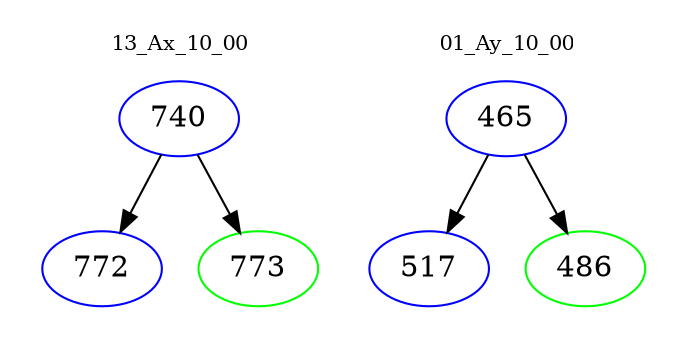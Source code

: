digraph{
subgraph cluster_0 {
color = white
label = "13_Ax_10_00";
fontsize=10;
T0_740 [label="740", color="blue"]
T0_740 -> T0_772 [color="black"]
T0_772 [label="772", color="blue"]
T0_740 -> T0_773 [color="black"]
T0_773 [label="773", color="green"]
}
subgraph cluster_1 {
color = white
label = "01_Ay_10_00";
fontsize=10;
T1_465 [label="465", color="blue"]
T1_465 -> T1_517 [color="black"]
T1_517 [label="517", color="blue"]
T1_465 -> T1_486 [color="black"]
T1_486 [label="486", color="green"]
}
}
